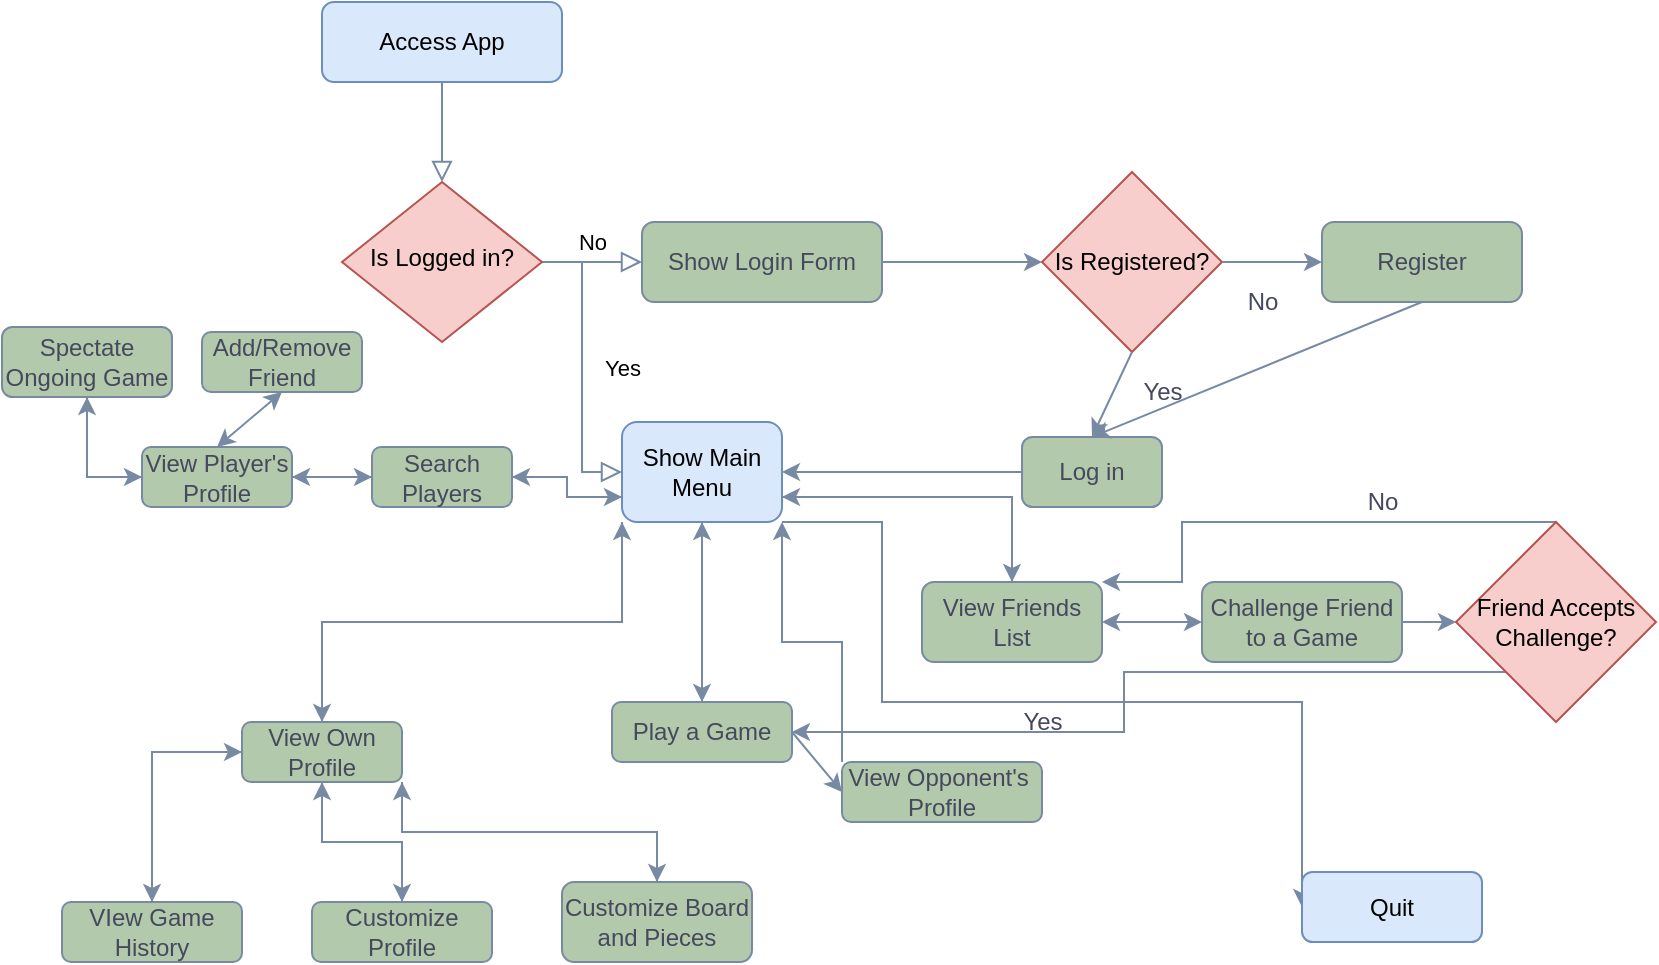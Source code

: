 <mxfile version="21.0.8" type="device"><diagram id="C5RBs43oDa-KdzZeNtuy" name="Page-1"><mxGraphModel dx="1050" dy="573" grid="1" gridSize="10" guides="1" tooltips="1" connect="1" arrows="1" fold="1" page="1" pageScale="1" pageWidth="827" pageHeight="1169" math="0" shadow="0"><root><mxCell id="WIyWlLk6GJQsqaUBKTNV-0"/><mxCell id="WIyWlLk6GJQsqaUBKTNV-1" parent="WIyWlLk6GJQsqaUBKTNV-0"/><mxCell id="WIyWlLk6GJQsqaUBKTNV-2" value="" style="rounded=0;html=1;jettySize=auto;orthogonalLoop=1;fontSize=11;endArrow=block;endFill=0;endSize=8;strokeWidth=1;shadow=0;labelBackgroundColor=none;edgeStyle=orthogonalEdgeStyle;strokeColor=#788AA3;fontColor=default;" parent="WIyWlLk6GJQsqaUBKTNV-1" source="WIyWlLk6GJQsqaUBKTNV-3" target="WIyWlLk6GJQsqaUBKTNV-6" edge="1"><mxGeometry relative="1" as="geometry"/></mxCell><mxCell id="WIyWlLk6GJQsqaUBKTNV-3" value="Access App" style="rounded=1;whiteSpace=wrap;html=1;fontSize=12;glass=0;strokeWidth=1;shadow=0;fillColor=#dae8fc;strokeColor=#6c8ebf;labelBackgroundColor=none;" parent="WIyWlLk6GJQsqaUBKTNV-1" vertex="1"><mxGeometry x="160" y="80" width="120" height="40" as="geometry"/></mxCell><mxCell id="WIyWlLk6GJQsqaUBKTNV-4" value="Yes" style="rounded=0;html=1;jettySize=auto;orthogonalLoop=1;fontSize=11;endArrow=block;endFill=0;endSize=8;strokeWidth=1;shadow=0;labelBackgroundColor=none;edgeStyle=orthogonalEdgeStyle;entryX=0;entryY=0.5;entryDx=0;entryDy=0;strokeColor=#788AA3;fontColor=default;" parent="WIyWlLk6GJQsqaUBKTNV-1" source="WIyWlLk6GJQsqaUBKTNV-6" target="X6ecjH52VzshDSkAjW-6-12" edge="1"><mxGeometry y="20" relative="1" as="geometry"><mxPoint as="offset"/><mxPoint x="220" y="290" as="targetPoint"/></mxGeometry></mxCell><mxCell id="WIyWlLk6GJQsqaUBKTNV-5" value="No" style="edgeStyle=orthogonalEdgeStyle;rounded=0;html=1;jettySize=auto;orthogonalLoop=1;fontSize=11;endArrow=block;endFill=0;endSize=8;strokeWidth=1;shadow=0;labelBackgroundColor=none;strokeColor=#788AA3;fontColor=default;" parent="WIyWlLk6GJQsqaUBKTNV-1" source="WIyWlLk6GJQsqaUBKTNV-6" target="WIyWlLk6GJQsqaUBKTNV-7" edge="1"><mxGeometry y="10" relative="1" as="geometry"><mxPoint as="offset"/></mxGeometry></mxCell><mxCell id="WIyWlLk6GJQsqaUBKTNV-6" value="Is Logged in?" style="rhombus;whiteSpace=wrap;html=1;shadow=0;fontFamily=Helvetica;fontSize=12;align=center;strokeWidth=1;spacing=6;spacingTop=-4;labelBackgroundColor=none;fillColor=#f8cecc;strokeColor=#b85450;" parent="WIyWlLk6GJQsqaUBKTNV-1" vertex="1"><mxGeometry x="170" y="170" width="100" height="80" as="geometry"/></mxCell><mxCell id="WIyWlLk6GJQsqaUBKTNV-7" value="Show Login Form" style="rounded=1;whiteSpace=wrap;html=1;fontSize=12;glass=0;strokeWidth=1;shadow=0;labelBackgroundColor=none;fillColor=#B2C9AB;strokeColor=#788AA3;fontColor=#46495D;" parent="WIyWlLk6GJQsqaUBKTNV-1" vertex="1"><mxGeometry x="320" y="190" width="120" height="40" as="geometry"/></mxCell><mxCell id="X6ecjH52VzshDSkAjW-6-1" value="" style="endArrow=classic;html=1;rounded=0;exitX=1;exitY=0.5;exitDx=0;exitDy=0;entryX=0;entryY=0.5;entryDx=0;entryDy=0;labelBackgroundColor=none;strokeColor=#788AA3;fontColor=default;" edge="1" parent="WIyWlLk6GJQsqaUBKTNV-1" source="WIyWlLk6GJQsqaUBKTNV-7" target="X6ecjH52VzshDSkAjW-6-4"><mxGeometry width="50" height="50" relative="1" as="geometry"><mxPoint x="390" y="330" as="sourcePoint"/><mxPoint x="530" y="206.786" as="targetPoint"/></mxGeometry></mxCell><mxCell id="X6ecjH52VzshDSkAjW-6-4" value="Is Registered?" style="rhombus;whiteSpace=wrap;html=1;labelBackgroundColor=none;fillColor=#f8cecc;strokeColor=#b85450;" vertex="1" parent="WIyWlLk6GJQsqaUBKTNV-1"><mxGeometry x="520" y="165" width="90" height="90" as="geometry"/></mxCell><mxCell id="X6ecjH52VzshDSkAjW-6-5" value="Log in" style="rounded=1;whiteSpace=wrap;html=1;labelBackgroundColor=none;fillColor=#B2C9AB;strokeColor=#788AA3;fontColor=#46495D;" vertex="1" parent="WIyWlLk6GJQsqaUBKTNV-1"><mxGeometry x="510" y="297.5" width="70" height="35" as="geometry"/></mxCell><mxCell id="X6ecjH52VzshDSkAjW-6-6" value="" style="endArrow=classic;html=1;rounded=0;entryX=0.5;entryY=0;entryDx=0;entryDy=0;exitX=0.5;exitY=1;exitDx=0;exitDy=0;labelBackgroundColor=none;strokeColor=#788AA3;fontColor=default;" edge="1" parent="WIyWlLk6GJQsqaUBKTNV-1" source="X6ecjH52VzshDSkAjW-6-4" target="X6ecjH52VzshDSkAjW-6-5"><mxGeometry width="50" height="50" relative="1" as="geometry"><mxPoint x="565" y="260" as="sourcePoint"/><mxPoint x="440" y="280" as="targetPoint"/></mxGeometry></mxCell><mxCell id="X6ecjH52VzshDSkAjW-6-7" value="Yes" style="text;html=1;align=center;verticalAlign=middle;resizable=0;points=[];autosize=1;strokeColor=none;fillColor=none;labelBackgroundColor=none;fontColor=#46495D;" vertex="1" parent="WIyWlLk6GJQsqaUBKTNV-1"><mxGeometry x="560" y="260" width="40" height="30" as="geometry"/></mxCell><mxCell id="X6ecjH52VzshDSkAjW-6-8" value="Register" style="rounded=1;whiteSpace=wrap;html=1;labelBackgroundColor=none;fillColor=#B2C9AB;strokeColor=#788AA3;fontColor=#46495D;" vertex="1" parent="WIyWlLk6GJQsqaUBKTNV-1"><mxGeometry x="660" y="190" width="100" height="40" as="geometry"/></mxCell><mxCell id="X6ecjH52VzshDSkAjW-6-9" value="" style="endArrow=classic;html=1;rounded=0;exitX=1;exitY=0.5;exitDx=0;exitDy=0;entryX=0;entryY=0.5;entryDx=0;entryDy=0;labelBackgroundColor=none;strokeColor=#788AA3;fontColor=default;" edge="1" parent="WIyWlLk6GJQsqaUBKTNV-1" source="X6ecjH52VzshDSkAjW-6-4" target="X6ecjH52VzshDSkAjW-6-8"><mxGeometry width="50" height="50" relative="1" as="geometry"><mxPoint x="390" y="330" as="sourcePoint"/><mxPoint x="440" y="280" as="targetPoint"/></mxGeometry></mxCell><mxCell id="X6ecjH52VzshDSkAjW-6-10" value="No" style="text;html=1;align=center;verticalAlign=middle;resizable=0;points=[];autosize=1;strokeColor=none;fillColor=none;labelBackgroundColor=none;fontColor=#46495D;" vertex="1" parent="WIyWlLk6GJQsqaUBKTNV-1"><mxGeometry x="610" y="215" width="40" height="30" as="geometry"/></mxCell><mxCell id="X6ecjH52VzshDSkAjW-6-11" value="" style="endArrow=classic;html=1;rounded=0;exitX=0.5;exitY=1;exitDx=0;exitDy=0;entryX=0.5;entryY=0;entryDx=0;entryDy=0;labelBackgroundColor=none;strokeColor=#788AA3;fontColor=default;" edge="1" parent="WIyWlLk6GJQsqaUBKTNV-1" source="X6ecjH52VzshDSkAjW-6-8" target="X6ecjH52VzshDSkAjW-6-5"><mxGeometry width="50" height="50" relative="1" as="geometry"><mxPoint x="390" y="330" as="sourcePoint"/><mxPoint x="440" y="280" as="targetPoint"/></mxGeometry></mxCell><mxCell id="X6ecjH52VzshDSkAjW-6-22" style="edgeStyle=orthogonalEdgeStyle;rounded=0;orthogonalLoop=1;jettySize=auto;html=1;exitX=0;exitY=1;exitDx=0;exitDy=0;entryX=0.5;entryY=0;entryDx=0;entryDy=0;labelBackgroundColor=none;strokeColor=#788AA3;fontColor=default;" edge="1" parent="WIyWlLk6GJQsqaUBKTNV-1" source="X6ecjH52VzshDSkAjW-6-12" target="X6ecjH52VzshDSkAjW-6-20"><mxGeometry relative="1" as="geometry"/></mxCell><mxCell id="X6ecjH52VzshDSkAjW-6-36" style="edgeStyle=orthogonalEdgeStyle;rounded=0;orthogonalLoop=1;jettySize=auto;html=1;exitX=0;exitY=0.75;exitDx=0;exitDy=0;entryX=1;entryY=0.5;entryDx=0;entryDy=0;labelBackgroundColor=none;strokeColor=#788AA3;fontColor=default;" edge="1" parent="WIyWlLk6GJQsqaUBKTNV-1" source="X6ecjH52VzshDSkAjW-6-12" target="X6ecjH52VzshDSkAjW-6-35"><mxGeometry relative="1" as="geometry"/></mxCell><mxCell id="X6ecjH52VzshDSkAjW-6-48" style="edgeStyle=orthogonalEdgeStyle;rounded=0;orthogonalLoop=1;jettySize=auto;html=1;exitX=1;exitY=0.75;exitDx=0;exitDy=0;entryX=0.5;entryY=0;entryDx=0;entryDy=0;labelBackgroundColor=none;strokeColor=#788AA3;fontColor=default;" edge="1" parent="WIyWlLk6GJQsqaUBKTNV-1" source="X6ecjH52VzshDSkAjW-6-12" target="X6ecjH52VzshDSkAjW-6-47"><mxGeometry relative="1" as="geometry"/></mxCell><mxCell id="X6ecjH52VzshDSkAjW-6-67" style="edgeStyle=orthogonalEdgeStyle;rounded=0;orthogonalLoop=1;jettySize=auto;html=1;exitX=1;exitY=1;exitDx=0;exitDy=0;entryX=0;entryY=0.5;entryDx=0;entryDy=0;strokeColor=#788AA3;fontColor=#46495D;fillColor=#B2C9AB;" edge="1" parent="WIyWlLk6GJQsqaUBKTNV-1" source="X6ecjH52VzshDSkAjW-6-12" target="X6ecjH52VzshDSkAjW-6-66"><mxGeometry relative="1" as="geometry"><Array as="points"><mxPoint x="440" y="340"/><mxPoint x="440" y="430"/><mxPoint x="650" y="430"/></Array></mxGeometry></mxCell><mxCell id="X6ecjH52VzshDSkAjW-6-12" value="Show Main Menu" style="rounded=1;whiteSpace=wrap;html=1;labelBackgroundColor=none;fillColor=#dae8fc;strokeColor=#6c8ebf;" vertex="1" parent="WIyWlLk6GJQsqaUBKTNV-1"><mxGeometry x="310" y="290" width="80" height="50" as="geometry"/></mxCell><mxCell id="X6ecjH52VzshDSkAjW-6-13" value="" style="endArrow=classic;html=1;rounded=0;exitX=0;exitY=0.5;exitDx=0;exitDy=0;entryX=1;entryY=0.5;entryDx=0;entryDy=0;labelBackgroundColor=none;strokeColor=#788AA3;fontColor=default;" edge="1" parent="WIyWlLk6GJQsqaUBKTNV-1" source="X6ecjH52VzshDSkAjW-6-5" target="X6ecjH52VzshDSkAjW-6-12"><mxGeometry width="50" height="50" relative="1" as="geometry"><mxPoint x="390" y="330" as="sourcePoint"/><mxPoint x="440" y="280" as="targetPoint"/><Array as="points"/></mxGeometry></mxCell><mxCell id="X6ecjH52VzshDSkAjW-6-33" style="edgeStyle=orthogonalEdgeStyle;rounded=0;orthogonalLoop=1;jettySize=auto;html=1;exitX=0.5;exitY=0;exitDx=0;exitDy=0;labelBackgroundColor=none;strokeColor=#788AA3;fontColor=default;" edge="1" parent="WIyWlLk6GJQsqaUBKTNV-1" source="X6ecjH52VzshDSkAjW-6-14"><mxGeometry relative="1" as="geometry"><mxPoint x="350" y="340" as="targetPoint"/></mxGeometry></mxCell><mxCell id="X6ecjH52VzshDSkAjW-6-14" value="Play a Game" style="rounded=1;whiteSpace=wrap;html=1;labelBackgroundColor=none;fillColor=#B2C9AB;strokeColor=#788AA3;fontColor=#46495D;" vertex="1" parent="WIyWlLk6GJQsqaUBKTNV-1"><mxGeometry x="305" y="430" width="90" height="30" as="geometry"/></mxCell><mxCell id="X6ecjH52VzshDSkAjW-6-15" value="" style="endArrow=classic;html=1;rounded=0;exitX=0.5;exitY=1;exitDx=0;exitDy=0;entryX=0.5;entryY=0;entryDx=0;entryDy=0;labelBackgroundColor=none;strokeColor=#788AA3;fontColor=default;" edge="1" parent="WIyWlLk6GJQsqaUBKTNV-1" source="X6ecjH52VzshDSkAjW-6-12" target="X6ecjH52VzshDSkAjW-6-14"><mxGeometry width="50" height="50" relative="1" as="geometry"><mxPoint x="390" y="500" as="sourcePoint"/><mxPoint x="440" y="450" as="targetPoint"/></mxGeometry></mxCell><mxCell id="X6ecjH52VzshDSkAjW-6-34" style="edgeStyle=orthogonalEdgeStyle;rounded=0;orthogonalLoop=1;jettySize=auto;html=1;exitX=0;exitY=0;exitDx=0;exitDy=0;entryX=1;entryY=1;entryDx=0;entryDy=0;labelBackgroundColor=none;strokeColor=#788AA3;fontColor=default;" edge="1" parent="WIyWlLk6GJQsqaUBKTNV-1" source="X6ecjH52VzshDSkAjW-6-18" target="X6ecjH52VzshDSkAjW-6-12"><mxGeometry relative="1" as="geometry"/></mxCell><mxCell id="X6ecjH52VzshDSkAjW-6-18" value="View Opponent's&amp;nbsp;&lt;br&gt;Profile" style="rounded=1;whiteSpace=wrap;html=1;labelBackgroundColor=none;fillColor=#B2C9AB;strokeColor=#788AA3;fontColor=#46495D;" vertex="1" parent="WIyWlLk6GJQsqaUBKTNV-1"><mxGeometry x="420" y="460" width="100" height="30" as="geometry"/></mxCell><mxCell id="X6ecjH52VzshDSkAjW-6-19" value="" style="endArrow=classic;html=1;rounded=0;exitX=1;exitY=0.5;exitDx=0;exitDy=0;entryX=0;entryY=0.5;entryDx=0;entryDy=0;labelBackgroundColor=none;strokeColor=#788AA3;fontColor=default;" edge="1" parent="WIyWlLk6GJQsqaUBKTNV-1" source="X6ecjH52VzshDSkAjW-6-14" target="X6ecjH52VzshDSkAjW-6-18"><mxGeometry width="50" height="50" relative="1" as="geometry"><mxPoint x="390" y="560" as="sourcePoint"/><mxPoint x="440" y="510" as="targetPoint"/></mxGeometry></mxCell><mxCell id="X6ecjH52VzshDSkAjW-6-24" style="edgeStyle=orthogonalEdgeStyle;rounded=0;orthogonalLoop=1;jettySize=auto;html=1;exitX=0;exitY=0.5;exitDx=0;exitDy=0;entryX=0.5;entryY=0;entryDx=0;entryDy=0;labelBackgroundColor=none;strokeColor=#788AA3;fontColor=default;" edge="1" parent="WIyWlLk6GJQsqaUBKTNV-1" source="X6ecjH52VzshDSkAjW-6-20" target="X6ecjH52VzshDSkAjW-6-23"><mxGeometry relative="1" as="geometry"/></mxCell><mxCell id="X6ecjH52VzshDSkAjW-6-26" style="edgeStyle=orthogonalEdgeStyle;rounded=0;orthogonalLoop=1;jettySize=auto;html=1;exitX=0.5;exitY=1;exitDx=0;exitDy=0;entryX=0.5;entryY=0;entryDx=0;entryDy=0;labelBackgroundColor=none;strokeColor=#788AA3;fontColor=default;" edge="1" parent="WIyWlLk6GJQsqaUBKTNV-1" source="X6ecjH52VzshDSkAjW-6-20" target="X6ecjH52VzshDSkAjW-6-25"><mxGeometry relative="1" as="geometry"/></mxCell><mxCell id="X6ecjH52VzshDSkAjW-6-28" style="edgeStyle=orthogonalEdgeStyle;rounded=0;orthogonalLoop=1;jettySize=auto;html=1;exitX=1;exitY=1;exitDx=0;exitDy=0;entryX=0.5;entryY=0;entryDx=0;entryDy=0;labelBackgroundColor=none;strokeColor=#788AA3;fontColor=default;" edge="1" parent="WIyWlLk6GJQsqaUBKTNV-1" source="X6ecjH52VzshDSkAjW-6-20" target="X6ecjH52VzshDSkAjW-6-27"><mxGeometry relative="1" as="geometry"/></mxCell><mxCell id="X6ecjH52VzshDSkAjW-6-32" style="edgeStyle=orthogonalEdgeStyle;rounded=0;orthogonalLoop=1;jettySize=auto;html=1;exitX=0.5;exitY=0;exitDx=0;exitDy=0;entryX=0;entryY=1;entryDx=0;entryDy=0;labelBackgroundColor=none;strokeColor=#788AA3;fontColor=default;" edge="1" parent="WIyWlLk6GJQsqaUBKTNV-1" source="X6ecjH52VzshDSkAjW-6-20" target="X6ecjH52VzshDSkAjW-6-12"><mxGeometry relative="1" as="geometry"/></mxCell><mxCell id="X6ecjH52VzshDSkAjW-6-20" value="View Own Profile" style="rounded=1;whiteSpace=wrap;html=1;labelBackgroundColor=none;fillColor=#B2C9AB;strokeColor=#788AA3;fontColor=#46495D;" vertex="1" parent="WIyWlLk6GJQsqaUBKTNV-1"><mxGeometry x="120" y="440" width="80" height="30" as="geometry"/></mxCell><mxCell id="X6ecjH52VzshDSkAjW-6-29" style="edgeStyle=orthogonalEdgeStyle;rounded=0;orthogonalLoop=1;jettySize=auto;html=1;exitX=0.5;exitY=0;exitDx=0;exitDy=0;entryX=0;entryY=0.5;entryDx=0;entryDy=0;labelBackgroundColor=none;strokeColor=#788AA3;fontColor=default;" edge="1" parent="WIyWlLk6GJQsqaUBKTNV-1" source="X6ecjH52VzshDSkAjW-6-23" target="X6ecjH52VzshDSkAjW-6-20"><mxGeometry relative="1" as="geometry"/></mxCell><mxCell id="X6ecjH52VzshDSkAjW-6-23" value="VIew Game History" style="rounded=1;whiteSpace=wrap;html=1;labelBackgroundColor=none;fillColor=#B2C9AB;strokeColor=#788AA3;fontColor=#46495D;" vertex="1" parent="WIyWlLk6GJQsqaUBKTNV-1"><mxGeometry x="30" y="530" width="90" height="30" as="geometry"/></mxCell><mxCell id="X6ecjH52VzshDSkAjW-6-30" style="edgeStyle=orthogonalEdgeStyle;rounded=0;orthogonalLoop=1;jettySize=auto;html=1;exitX=0.5;exitY=0;exitDx=0;exitDy=0;entryX=0.5;entryY=1;entryDx=0;entryDy=0;labelBackgroundColor=none;strokeColor=#788AA3;fontColor=default;" edge="1" parent="WIyWlLk6GJQsqaUBKTNV-1" source="X6ecjH52VzshDSkAjW-6-25" target="X6ecjH52VzshDSkAjW-6-20"><mxGeometry relative="1" as="geometry"/></mxCell><mxCell id="X6ecjH52VzshDSkAjW-6-25" value="Customize&lt;br&gt;Profile" style="rounded=1;whiteSpace=wrap;html=1;labelBackgroundColor=none;fillColor=#B2C9AB;strokeColor=#788AA3;fontColor=#46495D;" vertex="1" parent="WIyWlLk6GJQsqaUBKTNV-1"><mxGeometry x="155" y="530" width="90" height="30" as="geometry"/></mxCell><mxCell id="X6ecjH52VzshDSkAjW-6-31" style="edgeStyle=orthogonalEdgeStyle;rounded=0;orthogonalLoop=1;jettySize=auto;html=1;exitX=0.5;exitY=0;exitDx=0;exitDy=0;entryX=1;entryY=1;entryDx=0;entryDy=0;labelBackgroundColor=none;strokeColor=#788AA3;fontColor=default;" edge="1" parent="WIyWlLk6GJQsqaUBKTNV-1" source="X6ecjH52VzshDSkAjW-6-27" target="X6ecjH52VzshDSkAjW-6-20"><mxGeometry relative="1" as="geometry"/></mxCell><mxCell id="X6ecjH52VzshDSkAjW-6-27" value="Customize Board&lt;br&gt;and Pieces" style="rounded=1;whiteSpace=wrap;html=1;labelBackgroundColor=none;fillColor=#B2C9AB;strokeColor=#788AA3;fontColor=#46495D;" vertex="1" parent="WIyWlLk6GJQsqaUBKTNV-1"><mxGeometry x="280" y="520" width="95" height="40" as="geometry"/></mxCell><mxCell id="X6ecjH52VzshDSkAjW-6-38" style="edgeStyle=orthogonalEdgeStyle;rounded=0;orthogonalLoop=1;jettySize=auto;html=1;exitX=1;exitY=0.5;exitDx=0;exitDy=0;entryX=0;entryY=0.75;entryDx=0;entryDy=0;labelBackgroundColor=none;strokeColor=#788AA3;fontColor=default;" edge="1" parent="WIyWlLk6GJQsqaUBKTNV-1" source="X6ecjH52VzshDSkAjW-6-35" target="X6ecjH52VzshDSkAjW-6-12"><mxGeometry relative="1" as="geometry"/></mxCell><mxCell id="X6ecjH52VzshDSkAjW-6-39" style="edgeStyle=orthogonalEdgeStyle;rounded=0;orthogonalLoop=1;jettySize=auto;html=1;exitX=0;exitY=0.5;exitDx=0;exitDy=0;entryX=1;entryY=0.5;entryDx=0;entryDy=0;labelBackgroundColor=none;strokeColor=#788AA3;fontColor=default;" edge="1" parent="WIyWlLk6GJQsqaUBKTNV-1" source="X6ecjH52VzshDSkAjW-6-35" target="X6ecjH52VzshDSkAjW-6-37"><mxGeometry relative="1" as="geometry"/></mxCell><mxCell id="X6ecjH52VzshDSkAjW-6-35" value="Search&lt;br&gt;Players" style="rounded=1;whiteSpace=wrap;html=1;labelBackgroundColor=none;fillColor=#B2C9AB;strokeColor=#788AA3;fontColor=#46495D;" vertex="1" parent="WIyWlLk6GJQsqaUBKTNV-1"><mxGeometry x="185" y="302.5" width="70" height="30" as="geometry"/></mxCell><mxCell id="X6ecjH52VzshDSkAjW-6-40" style="edgeStyle=orthogonalEdgeStyle;rounded=0;orthogonalLoop=1;jettySize=auto;html=1;exitX=1;exitY=0.5;exitDx=0;exitDy=0;entryX=0;entryY=0.5;entryDx=0;entryDy=0;labelBackgroundColor=none;strokeColor=#788AA3;fontColor=default;" edge="1" parent="WIyWlLk6GJQsqaUBKTNV-1" source="X6ecjH52VzshDSkAjW-6-37" target="X6ecjH52VzshDSkAjW-6-35"><mxGeometry relative="1" as="geometry"/></mxCell><mxCell id="X6ecjH52VzshDSkAjW-6-45" style="edgeStyle=orthogonalEdgeStyle;rounded=0;orthogonalLoop=1;jettySize=auto;html=1;exitX=0;exitY=0.5;exitDx=0;exitDy=0;entryX=0.5;entryY=1;entryDx=0;entryDy=0;labelBackgroundColor=none;strokeColor=#788AA3;fontColor=default;" edge="1" parent="WIyWlLk6GJQsqaUBKTNV-1" source="X6ecjH52VzshDSkAjW-6-37" target="X6ecjH52VzshDSkAjW-6-44"><mxGeometry relative="1" as="geometry"/></mxCell><mxCell id="X6ecjH52VzshDSkAjW-6-37" value="View Player's&lt;br&gt;Profile" style="rounded=1;whiteSpace=wrap;html=1;labelBackgroundColor=none;fillColor=#B2C9AB;strokeColor=#788AA3;fontColor=#46495D;" vertex="1" parent="WIyWlLk6GJQsqaUBKTNV-1"><mxGeometry x="70" y="302.5" width="75" height="30" as="geometry"/></mxCell><mxCell id="X6ecjH52VzshDSkAjW-6-41" value="Add/Remove&lt;br&gt;Friend" style="rounded=1;whiteSpace=wrap;html=1;labelBackgroundColor=none;fillColor=#B2C9AB;strokeColor=#788AA3;fontColor=#46495D;" vertex="1" parent="WIyWlLk6GJQsqaUBKTNV-1"><mxGeometry x="100" y="245" width="80" height="30" as="geometry"/></mxCell><mxCell id="X6ecjH52VzshDSkAjW-6-46" style="edgeStyle=orthogonalEdgeStyle;rounded=0;orthogonalLoop=1;jettySize=auto;html=1;exitX=0.5;exitY=1;exitDx=0;exitDy=0;entryX=0;entryY=0.5;entryDx=0;entryDy=0;labelBackgroundColor=none;strokeColor=#788AA3;fontColor=default;" edge="1" parent="WIyWlLk6GJQsqaUBKTNV-1" source="X6ecjH52VzshDSkAjW-6-44" target="X6ecjH52VzshDSkAjW-6-37"><mxGeometry relative="1" as="geometry"/></mxCell><mxCell id="X6ecjH52VzshDSkAjW-6-44" value="Spectate Ongoing Game" style="rounded=1;whiteSpace=wrap;html=1;labelBackgroundColor=none;fillColor=#B2C9AB;strokeColor=#788AA3;fontColor=#46495D;" vertex="1" parent="WIyWlLk6GJQsqaUBKTNV-1"><mxGeometry y="242.5" width="85" height="35" as="geometry"/></mxCell><mxCell id="X6ecjH52VzshDSkAjW-6-49" style="edgeStyle=orthogonalEdgeStyle;rounded=0;orthogonalLoop=1;jettySize=auto;html=1;exitX=0.5;exitY=0;exitDx=0;exitDy=0;entryX=1;entryY=0.75;entryDx=0;entryDy=0;labelBackgroundColor=none;strokeColor=#788AA3;fontColor=default;" edge="1" parent="WIyWlLk6GJQsqaUBKTNV-1" source="X6ecjH52VzshDSkAjW-6-47" target="X6ecjH52VzshDSkAjW-6-12"><mxGeometry relative="1" as="geometry"/></mxCell><mxCell id="X6ecjH52VzshDSkAjW-6-47" value="View Friends List" style="rounded=1;whiteSpace=wrap;html=1;labelBackgroundColor=none;fillColor=#B2C9AB;strokeColor=#788AA3;fontColor=#46495D;" vertex="1" parent="WIyWlLk6GJQsqaUBKTNV-1"><mxGeometry x="460" y="370" width="90" height="40" as="geometry"/></mxCell><mxCell id="X6ecjH52VzshDSkAjW-6-59" style="edgeStyle=orthogonalEdgeStyle;rounded=0;orthogonalLoop=1;jettySize=auto;html=1;exitX=1;exitY=0.5;exitDx=0;exitDy=0;labelBackgroundColor=none;strokeColor=#788AA3;fontColor=default;" edge="1" parent="WIyWlLk6GJQsqaUBKTNV-1" source="X6ecjH52VzshDSkAjW-6-50" target="X6ecjH52VzshDSkAjW-6-58"><mxGeometry relative="1" as="geometry"/></mxCell><mxCell id="X6ecjH52VzshDSkAjW-6-50" value="Challenge Friend to a Game" style="rounded=1;whiteSpace=wrap;html=1;labelBackgroundColor=none;fillColor=#B2C9AB;strokeColor=#788AA3;fontColor=#46495D;" vertex="1" parent="WIyWlLk6GJQsqaUBKTNV-1"><mxGeometry x="600" y="370" width="100" height="40" as="geometry"/></mxCell><mxCell id="X6ecjH52VzshDSkAjW-6-52" value="" style="endArrow=classic;startArrow=classic;html=1;rounded=0;exitX=1;exitY=0.5;exitDx=0;exitDy=0;entryX=0;entryY=0.5;entryDx=0;entryDy=0;labelBackgroundColor=none;strokeColor=#788AA3;fontColor=default;" edge="1" parent="WIyWlLk6GJQsqaUBKTNV-1" source="X6ecjH52VzshDSkAjW-6-47" target="X6ecjH52VzshDSkAjW-6-50"><mxGeometry width="50" height="50" relative="1" as="geometry"><mxPoint x="560" y="450" as="sourcePoint"/><mxPoint x="610" y="400" as="targetPoint"/></mxGeometry></mxCell><mxCell id="X6ecjH52VzshDSkAjW-6-57" value="" style="endArrow=classic;startArrow=classic;html=1;rounded=0;exitX=0.5;exitY=0;exitDx=0;exitDy=0;entryX=0.5;entryY=1;entryDx=0;entryDy=0;labelBackgroundColor=none;strokeColor=#788AA3;fontColor=default;" edge="1" parent="WIyWlLk6GJQsqaUBKTNV-1" source="X6ecjH52VzshDSkAjW-6-37" target="X6ecjH52VzshDSkAjW-6-41"><mxGeometry width="50" height="50" relative="1" as="geometry"><mxPoint x="95" y="215" as="sourcePoint"/><mxPoint x="145" y="165" as="targetPoint"/></mxGeometry></mxCell><mxCell id="X6ecjH52VzshDSkAjW-6-61" style="edgeStyle=orthogonalEdgeStyle;rounded=0;orthogonalLoop=1;jettySize=auto;html=1;exitX=0;exitY=1;exitDx=0;exitDy=0;entryX=1;entryY=0.5;entryDx=0;entryDy=0;labelBackgroundColor=none;strokeColor=#788AA3;fontColor=default;" edge="1" parent="WIyWlLk6GJQsqaUBKTNV-1" source="X6ecjH52VzshDSkAjW-6-58" target="X6ecjH52VzshDSkAjW-6-14"><mxGeometry relative="1" as="geometry"/></mxCell><mxCell id="X6ecjH52VzshDSkAjW-6-63" style="edgeStyle=orthogonalEdgeStyle;rounded=0;orthogonalLoop=1;jettySize=auto;html=1;exitX=0.5;exitY=0;exitDx=0;exitDy=0;entryX=1;entryY=0;entryDx=0;entryDy=0;labelBackgroundColor=none;strokeColor=#788AA3;fontColor=default;" edge="1" parent="WIyWlLk6GJQsqaUBKTNV-1" source="X6ecjH52VzshDSkAjW-6-58" target="X6ecjH52VzshDSkAjW-6-47"><mxGeometry relative="1" as="geometry"><Array as="points"><mxPoint x="590" y="340"/><mxPoint x="590" y="370"/></Array></mxGeometry></mxCell><mxCell id="X6ecjH52VzshDSkAjW-6-58" value="Friend Accepts Challenge?" style="rhombus;whiteSpace=wrap;html=1;labelBackgroundColor=none;fillColor=#f8cecc;strokeColor=#b85450;" vertex="1" parent="WIyWlLk6GJQsqaUBKTNV-1"><mxGeometry x="727" y="340" width="100" height="100" as="geometry"/></mxCell><mxCell id="X6ecjH52VzshDSkAjW-6-62" value="Yes" style="text;html=1;align=center;verticalAlign=middle;resizable=0;points=[];autosize=1;strokeColor=none;fillColor=none;labelBackgroundColor=none;fontColor=#46495D;" vertex="1" parent="WIyWlLk6GJQsqaUBKTNV-1"><mxGeometry x="500" y="425" width="40" height="30" as="geometry"/></mxCell><mxCell id="X6ecjH52VzshDSkAjW-6-64" value="No" style="text;html=1;align=center;verticalAlign=middle;resizable=0;points=[];autosize=1;strokeColor=none;fillColor=none;labelBackgroundColor=none;fontColor=#46495D;" vertex="1" parent="WIyWlLk6GJQsqaUBKTNV-1"><mxGeometry x="670" y="315" width="40" height="30" as="geometry"/></mxCell><mxCell id="X6ecjH52VzshDSkAjW-6-66" value="Quit" style="rounded=1;whiteSpace=wrap;html=1;strokeColor=#6c8ebf;fillColor=#dae8fc;" vertex="1" parent="WIyWlLk6GJQsqaUBKTNV-1"><mxGeometry x="650" y="515" width="90" height="35" as="geometry"/></mxCell></root></mxGraphModel></diagram></mxfile>